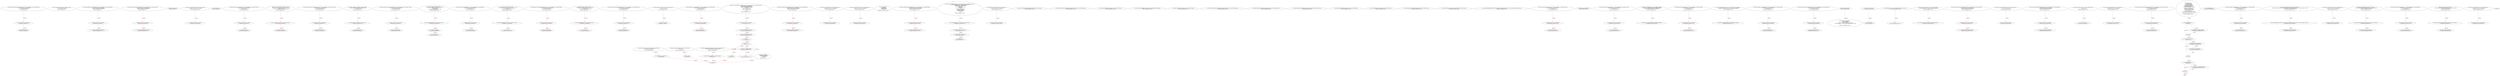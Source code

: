 digraph  {
13 [label="2_ function sendto_txorigin33(address payable receiver, uint amount,address owner_txorigin33) public {\n	require (tx.origin == owner_txorigin33);\n	receiver.transfer(amount);\n}\n13-function_definition-3-6", method="sendto_txorigin33(address payable receiver,uint amount,address owner_txorigin33)", type_label=function_definition];
29 [label="3_ require (tx.origin == owner_txorigin33);\n29-expression_statement-4-4", method="sendto_txorigin33(address payable receiver,uint amount,address owner_txorigin33)", type_label=expression_statement];
38 [label="4_ receiver.transfer(amount);\n38-expression_statement-5-5", method="sendto_txorigin33(address payable receiver,uint amount,address owner_txorigin33)", type_label=expression_statement];
51 [label="7_ function _setMetadata(bytes memory metadata) internal {\n        emit MetadataSet(metadata);\n    }\n51-function_definition-8-10", method="_setMetadata(bytes memory metadata)", type_label=function_definition];
63 [label="10_ function withdrawAll_txorigin2(address payable _recipient,address owner_txorigin2) public {\n        require(tx.origin == owner_txorigin2);\n        _recipient.transfer(address(this).balance);\n    }\n63-function_definition-11-14", method="withdrawAll_txorigin2(address payable _recipient,address owner_txorigin2)", type_label=function_definition];
75 [label="11_ require(tx.origin == owner_txorigin2);\n75-expression_statement-12-12", method="withdrawAll_txorigin2(address payable _recipient,address owner_txorigin2)", type_label=expression_statement];
84 [label="12_ _recipient.transfer(address(this).balance);\n84-expression_statement-13-13", method="withdrawAll_txorigin2(address payable _recipient,address owner_txorigin2)", type_label=expression_statement];
98 [label="16_ function withdrawAll_txorigin22(address payable _recipient,address owner_txorigin22) public {\n        require(tx.origin == owner_txorigin22);\n        _recipient.transfer(address(this).balance);\n    }\n98-function_definition-17-20", method="withdrawAll_txorigin22(address payable _recipient,address owner_txorigin22)", type_label=function_definition];
110 [label="17_ require(tx.origin == owner_txorigin22);\n110-expression_statement-18-18", method="withdrawAll_txorigin22(address payable _recipient,address owner_txorigin22)", type_label=expression_statement];
119 [label="18_ _recipient.transfer(address(this).balance);\n119-expression_statement-19-19", method="withdrawAll_txorigin22(address payable _recipient,address owner_txorigin22)", type_label=expression_statement];
130 [label="20_ address private _operator;\n130-new_variable-21-21", method="", type_label=new_variable];
135 [label="21_ function bug_txorigin12(address owner_txorigin12) public{\n        require(tx.origin == owner_txorigin12);\n    }\n135-function_definition-22-24", method="bug_txorigin12(address owner_txorigin12)", type_label=function_definition];
143 [label="22_ require(tx.origin == owner_txorigin12);\n143-expression_statement-23-23", method="bug_txorigin12(address owner_txorigin12)", type_label=expression_statement];
152 [label="24_ bool private _status;\n152-new_variable-25-25", method="", type_label=new_variable];
157 [label="25_ function transferTo_txorigin27(address to, uint amount,address owner_txorigin27) public {\n  require(tx.origin == owner_txorigin27);\n  to.call.value(amount);\n}\n157-function_definition-26-29", method="transferTo_txorigin27(address to,uint amount,address owner_txorigin27)", type_label=function_definition];
173 [label="26_ require(tx.origin == owner_txorigin27);\n173-expression_statement-27-27", method="transferTo_txorigin27(address to,uint amount,address owner_txorigin27)", type_label=expression_statement];
182 [label="27_ to.call.value(amount);\n182-expression_statement-28-28", method="transferTo_txorigin27(address to,uint amount,address owner_txorigin27)", type_label=expression_statement];
201 [label="30_ function _setOperator(address operator) internal {\n        require(_operator != operator, \"cannot set same operator\");\n        _operator = operator;\n        emit OperatorUpdated(operator, hasActiveOperator());\n    }\n201-function_definition-31-35", method="_setOperator(address operator)", type_label=function_definition];
209 [label="31_ require(_operator != operator, \"cannot set same operator\");\n209-expression_statement-32-32", method="_setOperator(address operator)", type_label=expression_statement];
219 [label="32_ _operator = operator;\n219-expression_statement-33-33", method="_setOperator(address operator)", type_label=expression_statement];
230 [label="35_ function sendto_txorigin17(address payable receiver, uint amount,address owner_txorigin17) public {\n	require (tx.origin == owner_txorigin17);\n	receiver.transfer(amount);\n}\n230-function_definition-36-39", method="sendto_txorigin17(address payable receiver,uint amount,address owner_txorigin17)", type_label=function_definition];
246 [label="36_ require (tx.origin == owner_txorigin17);\n246-expression_statement-37-37", method="sendto_txorigin17(address payable receiver,uint amount,address owner_txorigin17)", type_label=expression_statement];
255 [label="37_ receiver.transfer(amount);\n255-expression_statement-38-38", method="sendto_txorigin17(address payable receiver,uint amount,address owner_txorigin17)", type_label=expression_statement];
262 [label="39_ function _transferOperator(address operator) internal {\n        require(_operator != address(0), \"operator not set\");\n        _setOperator(operator);\n    }\n262-function_definition-40-43", method="_transferOperator(address operator)", type_label=function_definition];
270 [label="40_ require(_operator != address(0), \"operator not set\");\n270-expression_statement-41-41", method="_transferOperator(address operator)", type_label=expression_statement];
282 [label="41_ _setOperator(operator);\n282-expression_statement-42-42", method="_transferOperator(address operator)", type_label=expression_statement];
287 [label="43_ function sendto_txorigin37(address payable receiver, uint amount,address owner_txorigin37) public {\n	require (tx.origin == owner_txorigin37);\n	receiver.transfer(amount);\n}\n287-function_definition-44-47", method="sendto_txorigin37(address payable receiver,uint amount,address owner_txorigin37)", type_label=function_definition];
303 [label="44_ require (tx.origin == owner_txorigin37);\n303-expression_statement-45-45", method="sendto_txorigin37(address payable receiver,uint amount,address owner_txorigin37)", type_label=expression_statement];
312 [label="45_ receiver.transfer(amount);\n312-expression_statement-46-46", method="sendto_txorigin37(address payable receiver,uint amount,address owner_txorigin37)", type_label=expression_statement];
319 [label="47_ function _renounceOperator() internal {\n        require(hasActiveOperator(), \"only when operator active\");\n        _operator = address(0);\n        _status = false;\n        emit OperatorUpdated(address(0), false);\n    }\n319-function_definition-48-53", method="_renounceOperator()", type_label=function_definition];
323 [label="48_ require(hasActiveOperator(), \"only when operator active\");\n323-expression_statement-49-49", method="_renounceOperator()", type_label=expression_statement];
332 [label="49_ _operator = address(0);\n332-expression_statement-50-50", method="_renounceOperator()", type_label=expression_statement];
338 [label="50_ _status = false;\n338-expression_statement-51-51", method="_renounceOperator()", type_label=expression_statement];
352 [label="53_ function transferTo_txorigin3(address to, uint amount,address owner_txorigin3) public {\n  require(tx.origin == owner_txorigin3);\n  to.call.value(amount);\n}\n352-function_definition-54-57", method="transferTo_txorigin3(address to,uint amount,address owner_txorigin3)", type_label=function_definition];
368 [label="54_ require(tx.origin == owner_txorigin3);\n368-expression_statement-55-55", method="transferTo_txorigin3(address to,uint amount,address owner_txorigin3)", type_label=expression_statement];
377 [label="55_ to.call.value(amount);\n377-expression_statement-56-56", method="transferTo_txorigin3(address to,uint amount,address owner_txorigin3)", type_label=expression_statement];
386 [label="57_ function _activateOperator() internal {\n        require(!hasActiveOperator(), \"only when operator not active\");\n        _status = true;\n        emit OperatorUpdated(_operator, true);\n    }\n386-function_definition-58-62", method="_activateOperator()", type_label=function_definition];
390 [label="58_ require(!hasActiveOperator(), \"only when operator not active\");\n390-expression_statement-59-59", method="_activateOperator()", type_label=expression_statement];
400 [label="59_ _status = true;\n400-expression_statement-60-60", method="_activateOperator()", type_label=expression_statement];
412 [label="62_ function sendto_txorigin9(address payable receiver, uint amount,address owner_txorigin9) public {\n	require (tx.origin == owner_txorigin9);\n	receiver.transfer(amount);\n}\n412-function_definition-63-66", method="sendto_txorigin9(address payable receiver,uint amount,address owner_txorigin9)", type_label=function_definition];
428 [label="63_ require (tx.origin == owner_txorigin9);\n428-expression_statement-64-64", method="sendto_txorigin9(address payable receiver,uint amount,address owner_txorigin9)", type_label=expression_statement];
437 [label="64_ receiver.transfer(amount);\n437-expression_statement-65-65", method="sendto_txorigin9(address payable receiver,uint amount,address owner_txorigin9)", type_label=expression_statement];
444 [label="66_ function _deactivateOperator() internal {\n        require(hasActiveOperator(), \"only when operator active\");\n        _status = false;\n        emit OperatorUpdated(_operator, false);\n    }\n444-function_definition-67-71", method="_deactivateOperator()", type_label=function_definition];
448 [label="67_ require(hasActiveOperator(), \"only when operator active\");\n448-expression_statement-68-68", method="_deactivateOperator()", type_label=expression_statement];
457 [label="68_ _status = false;\n457-expression_statement-69-69", method="_deactivateOperator()", type_label=expression_statement];
469 [label="71_ function sendto_txorigin25(address payable receiver, uint amount,address owner_txorigin25) public {\n	require (tx.origin == owner_txorigin25);\n	receiver.transfer(amount);\n}\n469-function_definition-72-75", method="sendto_txorigin25(address payable receiver,uint amount,address owner_txorigin25)", type_label=function_definition];
485 [label="72_ require (tx.origin == owner_txorigin25);\n485-expression_statement-73-73", method="sendto_txorigin25(address payable receiver,uint amount,address owner_txorigin25)", type_label=expression_statement];
494 [label="73_ receiver.transfer(amount);\n494-expression_statement-74-74", method="sendto_txorigin25(address payable receiver,uint amount,address owner_txorigin25)", type_label=expression_statement];
501 [label="75_ function getOperator() public view returns (address operator) {\n        operator = _operator;\n    }\n501-function_definition-76-78", method="getOperator()", type_label=function_definition];
511 [label="76_ operator = _operator;\n511-expression_statement-77-77", method="getOperator()", type_label=expression_statement];
515 [label="78_ function transferTo_txorigin19(address to, uint amount,address owner_txorigin19) public {\n  require(tx.origin == owner_txorigin19);\n  to.call.value(amount);\n}\n515-function_definition-79-82", method="transferTo_txorigin19(address to,uint amount,address owner_txorigin19)", type_label=function_definition];
531 [label="79_ require(tx.origin == owner_txorigin19);\n531-expression_statement-80-80", method="transferTo_txorigin19(address to,uint amount,address owner_txorigin19)", type_label=expression_statement];
540 [label="80_ to.call.value(amount);\n540-expression_statement-81-81", method="transferTo_txorigin19(address to,uint amount,address owner_txorigin19)", type_label=expression_statement];
549 [label="82_ function isOperator(address caller) public view returns (bool ok) {\n        return (caller == getOperator());\n    }\n549-function_definition-83-85", method="isOperator(address caller)", type_label=function_definition];
563 [label="83_ return (caller == getOperator());\n563-return-84-84", method="isOperator(address caller)", type_label=return];
569 [label="85_ function withdrawAll_txorigin26(address payable _recipient,address owner_txorigin26) public {\n        require(tx.origin == owner_txorigin26);\n        _recipient.transfer(address(this).balance);\n    }\n569-function_definition-86-89", method="withdrawAll_txorigin26(address payable _recipient,address owner_txorigin26)", type_label=function_definition];
581 [label="86_ require(tx.origin == owner_txorigin26);\n581-expression_statement-87-87", method="withdrawAll_txorigin26(address payable _recipient,address owner_txorigin26)", type_label=expression_statement];
590 [label="87_ _recipient.transfer(address(this).balance);\n590-expression_statement-88-88", method="withdrawAll_txorigin26(address payable _recipient,address owner_txorigin26)", type_label=expression_statement];
601 [label="89_ function hasActiveOperator() public view returns (bool ok) {\n        return _status;\n    }\n601-function_definition-90-92", method="hasActiveOperator()", type_label=function_definition];
611 [label="90_ return _status;\n611-return-91-91", method="hasActiveOperator()", type_label=return];
613 [label="92_ function bug_txorigin20(address owner_txorigin20) public{\n        require(tx.origin == owner_txorigin20);\n    }\n613-function_definition-93-95", method="bug_txorigin20(address owner_txorigin20)", type_label=function_definition];
621 [label="93_ require(tx.origin == owner_txorigin20);\n621-expression_statement-94-94", method="bug_txorigin20(address owner_txorigin20)", type_label=expression_statement];
630 [label="95_ function isActiveOperator(address caller) public view returns (bool ok) {\n        return (isOperator(caller) && hasActiveOperator());\n    }\n630-function_definition-96-98", method="isActiveOperator(address caller)", type_label=function_definition];
644 [label="96_ return (isOperator(caller) && hasActiveOperator());\n644-return-97-97", method="isActiveOperator(address caller)", type_label=return];
653 [label="98_ function bug_txorigin32(  address owner_txorigin32) public{\n        require(tx.origin == owner_txorigin32);\n    }\n653-function_definition-99-101", method="bug_txorigin32(address owner_txorigin32)", type_label=function_definition];
661 [label="99_ require(tx.origin == owner_txorigin32);\n661-expression_statement-100-100", method="bug_txorigin32(address owner_txorigin32)", type_label=expression_statement];
673 [label="103_ struct MultiHash {\n        bytes32 hash;\n        uint8 hashFunction;\n        uint8 digestSize;\n    }\n673-expression_statement-104-108", method="MultiHash()", type_label=expression_statement];
687 [label="108_ function _combineMultiHash(MultiHash memory multihash) internal pure returns (bytes memory) {\n        bytes memory out = new bytes(34);\n        out[0] = byte(multihash.hashFunction);\n        out[1] = byte(multihash.digestSize);\n        uint8 i;\n        for (i = 0; i < 32; i++) {\n          out[i+2] = multihash.hash[i];\n        }\n        return out;\n    }\n687-function_definition-109-118", method="_combineMultiHash(MultiHash memory multihash)", type_label=function_definition];
701 [label="109_ bytes memory out = new bytes(34);\n701-new_variable-110-110", method="_combineMultiHash(MultiHash memory multihash)", type_label=new_variable];
712 [label="110_ out[0] = byte(multihash.hashFunction);\n712-expression_statement-111-111", method="_combineMultiHash(MultiHash memory multihash)", type_label=expression_statement];
722 [label="111_ out[1] = byte(multihash.digestSize);\n722-expression_statement-112-112", method="_combineMultiHash(MultiHash memory multihash)", type_label=expression_statement];
732 [label="112_ uint8 i;\n732-new_variable-113-113", method="_combineMultiHash(MultiHash memory multihash)", type_label=new_variable];
737 [label="113_ for(i < 32;;i++)\n737-for-114-116", method="_combineMultiHash(MultiHash memory multihash)", type_label=for];
2545 [label="113_ end_loop", method="_combineMultiHash(MultiHash memory multihash)", type_label=end_loop];
746 [label="113_ i++\n746-expression_statement-114-114", method="_combineMultiHash(MultiHash memory multihash)", type_label=expression_statement];
749 [label="114_ out[i+2] = multihash.hash[i];\n749-expression_statement-115-115", method="_combineMultiHash(MultiHash memory multihash)", type_label=expression_statement];
761 [label="116_ return out;\n761-return-117-117", method="_combineMultiHash(MultiHash memory multihash)", type_label=return];
763 [label="118_ function withdrawAll_txorigin38(address payable _recipient,address owner_txorigin38) public {\n        require(tx.origin == owner_txorigin38);\n        _recipient.transfer(address(this).balance);\n    }\n763-function_definition-119-122", method="withdrawAll_txorigin38(address payable _recipient,address owner_txorigin38)", type_label=function_definition];
775 [label="119_ require(tx.origin == owner_txorigin38);\n775-expression_statement-120-120", method="withdrawAll_txorigin38(address payable _recipient,address owner_txorigin38)", type_label=expression_statement];
784 [label="120_ _recipient.transfer(address(this).balance);\n784-expression_statement-121-121", method="withdrawAll_txorigin38(address payable _recipient,address owner_txorigin38)", type_label=expression_statement];
795 [label="122_ function _splitMultiHash(bytes memory source) internal pure returns (MultiHash memory) {\n        require(source.length == 34, \"length of source must be 34\");\n        uint8 hashFunction = uint8(source[0]);\n        uint8 digestSize = uint8(source[1]);\n        bytes32 hash;\n        assembly {\n          hash := mload(add(source, 34))\n        }\n        return (MultiHash({\n          hashFunction: hashFunction,\n          digestSize: digestSize,\n          hash: hash\n        }));\n    }\n795-function_definition-123-136", method="_splitMultiHash(bytes memory source)", type_label=function_definition];
809 [label="123_ require(source.length == 34, \"length of source must be 34\");\n809-expression_statement-124-124", method="_splitMultiHash(bytes memory source)", type_label=expression_statement];
821 [label="124_ uint8 hashFunction = uint8(source[0]);\n821-new_variable-125-125", method="_splitMultiHash(bytes memory source)", type_label=new_variable];
831 [label="125_ uint8 digestSize = uint8(source[1]);\n831-new_variable-126-126", method="_splitMultiHash(bytes memory source)", type_label=new_variable];
841 [label="126_ bytes32 hash;\n841-new_variable-127-127", method="_splitMultiHash(bytes memory source)", type_label=new_variable];
859 [label="130_ return (MultiHash({\n          hashFunction: hashFunction,\n          digestSize: digestSize,\n          hash: hash\n        }));\n859-return-131-135", method="_splitMultiHash(bytes memory source)", type_label=return];
873 [label="136_ function bug_txorigin4(address owner_txorigin4) public{\n        require(tx.origin == owner_txorigin4);\n    }\n873-function_definition-137-139", method="bug_txorigin4(address owner_txorigin4)", type_label=function_definition];
881 [label="137_ require(tx.origin == owner_txorigin4);\n881-expression_statement-138-138", method="bug_txorigin4(address owner_txorigin4)", type_label=expression_statement];
911 [label="142_ function create(bytes calldata initData) external returns (address instance);\n911-function_definition-143-143", method="create(bytes calldata initData)", type_label=function_definition];
923 [label="143_ function createSalty(bytes calldata initData, bytes32 salt) external returns (address instance);\n923-function_definition-144-144", method="createSalty(bytes calldata initData,bytes32 salt)", type_label=function_definition];
939 [label="144_ function getInitSelector() external view returns (bytes4 initSelector);\n939-function_definition-145-145", method="getInitSelector()", type_label=function_definition];
948 [label="145_ function getInstanceRegistry() external view returns (address instanceRegistry);\n948-function_definition-146-146", method="getInstanceRegistry()", type_label=function_definition];
957 [label="146_ function getTemplate() external view returns (address template);\n957-function_definition-147-147", method="getTemplate()", type_label=function_definition];
966 [label="147_ function getSaltyInstance(bytes calldata, bytes32 salt) external view returns (address instance);\n966-function_definition-148-148", method="getSaltyInstance(bytes calldata,bytes32 salt)", type_label=function_definition];
982 [label="148_ function getNextInstance(bytes calldata) external view returns (address instance);\n982-function_definition-149-149", method="getNextInstance(bytes calldata)", type_label=function_definition];
994 [label="149_ function getInstanceCreator(address instance) external view returns (address creator);\n994-function_definition-150-150", method="getInstanceCreator(address instance)", type_label=function_definition];
1007 [label="150_ function getInstanceType() external view returns (bytes4 instanceType);\n1007-function_definition-151-151", method="getInstanceType()", type_label=function_definition];
1016 [label="151_ function getInstanceCount() external view returns (uint256 count);\n1016-function_definition-152-152", method="getInstanceCount()", type_label=function_definition];
1025 [label="152_ function getInstance(uint256 index) external view returns (address instance);\n1025-function_definition-153-153", method="getInstance(uint256 index)", type_label=function_definition];
1038 [label="153_ function getInstances() external view returns (address[] memory instances);\n1038-function_definition-154-154", method="getInstances()", type_label=function_definition];
1048 [label="154_ function getPaginatedInstances(uint256 startIndex, uint256 endIndex) external view returns (address[] memory instances);\n1048-function_definition-155-155", method="getPaginatedInstances(uint256 startIndex,uint256 endIndex)", type_label=function_definition];
1072 [label="157_ function transferTo_txorigin11(address to, uint amount,address owner_txorigin11) public {\n  require(tx.origin == owner_txorigin11);\n  to.call.value(amount);\n}\n1072-function_definition-158-161", method="transferTo_txorigin11(address to,uint amount,address owner_txorigin11)", type_label=function_definition];
1088 [label="158_ require(tx.origin == owner_txorigin11);\n1088-expression_statement-159-159", method="transferTo_txorigin11(address to,uint amount,address owner_txorigin11)", type_label=expression_statement];
1097 [label="159_ to.call.value(amount);\n1097-expression_statement-160-160", method="transferTo_txorigin11(address to,uint amount,address owner_txorigin11)", type_label=expression_statement];
1106 [label="161_ MultiHash private _proofHash;\n1106-new_variable-162-162", method="", type_label=new_variable];
1112 [label="162_ function transferTo_txorigin31(address to, uint amount,address owner_txorigin31) public {\n  require(tx.origin == owner_txorigin31);\n  to.call.value(amount);\n}\n1112-function_definition-163-166", method="transferTo_txorigin31(address to,uint amount,address owner_txorigin31)", type_label=function_definition];
1128 [label="163_ require(tx.origin == owner_txorigin31);\n1128-expression_statement-164-164", method="transferTo_txorigin31(address to,uint amount,address owner_txorigin31)", type_label=expression_statement];
1137 [label="164_ to.call.value(amount);\n1137-expression_statement-165-165", method="transferTo_txorigin31(address to,uint amount,address owner_txorigin31)", type_label=expression_statement];
1156 [label="167_ function _setProofHash(bytes memory proofHash) internal {\n        _proofHash = MultiHashWrapper._splitMultiHash(proofHash);\n        emit ProofHashSet(msg.sender, proofHash);\n    }\n1156-function_definition-168-171", method="_setProofHash(bytes memory proofHash)", type_label=function_definition];
1164 [label="168_ _proofHash = MultiHashWrapper._splitMultiHash(proofHash);\n1164-expression_statement-169-169", method="_setProofHash(bytes memory proofHash)", type_label=expression_statement];
1181 [label="171_ function transferTo_txorigin7(address to, uint amount,address owner_txorigin7) public {\n  require(tx.origin == owner_txorigin7);\n  to.call.value(amount);\n}\n1181-function_definition-172-175", method="transferTo_txorigin7(address to,uint amount,address owner_txorigin7)", type_label=function_definition];
1197 [label="172_ require(tx.origin == owner_txorigin7);\n1197-expression_statement-173-173", method="transferTo_txorigin7(address to,uint amount,address owner_txorigin7)", type_label=expression_statement];
1206 [label="173_ to.call.value(amount);\n1206-expression_statement-174-174", method="transferTo_txorigin7(address to,uint amount,address owner_txorigin7)", type_label=expression_statement];
1215 [label="175_ function getProofHash() public view returns (bytes memory proofHash) {\n        proofHash = MultiHashWrapper._combineMultiHash(_proofHash);\n    }\n1215-function_definition-176-178", method="getProofHash()", type_label=function_definition];
1225 [label="176_ proofHash = MultiHashWrapper._combineMultiHash(_proofHash);\n1225-expression_statement-177-177", method="getProofHash()", type_label=expression_statement];
1234 [label="178_ function transferTo_txorigin23(address to, uint amount,address owner_txorigin23) public {\n  require(tx.origin == owner_txorigin23);\n  to.call.value(amount);\n}\n1234-function_definition-179-182", method="transferTo_txorigin23(address to,uint amount,address owner_txorigin23)", type_label=function_definition];
1250 [label="179_ require(tx.origin == owner_txorigin23);\n1250-expression_statement-180-180", method="transferTo_txorigin23(address to,uint amount,address owner_txorigin23)", type_label=expression_statement];
1259 [label="180_ to.call.value(amount);\n1259-expression_statement-181-181", method="transferTo_txorigin23(address to,uint amount,address owner_txorigin23)", type_label=expression_statement];
1271 [label="184_ function sendto_txorigin1(address payable receiver, uint amount,address owner_txorigin1) public {\n	require (tx.origin == owner_txorigin1);\n	receiver.transfer(amount);\n}\n1271-function_definition-185-188", method="sendto_txorigin1(address payable receiver,uint amount,address owner_txorigin1)", type_label=function_definition];
1287 [label="185_ require (tx.origin == owner_txorigin1);\n1287-expression_statement-186-186", method="sendto_txorigin1(address payable receiver,uint amount,address owner_txorigin1)", type_label=expression_statement];
1296 [label="186_ receiver.transfer(amount);\n1296-expression_statement-187-187", method="sendto_txorigin1(address payable receiver,uint amount,address owner_txorigin1)", type_label=expression_statement];
1303 [label="188_ address private _factory;\n1303-new_variable-189-189", method="", type_label=new_variable];
1308 [label="189_ modifier initializeTemplate() {\n        _factory = msg.sender;\n        uint32 codeSize;\n        assembly { codeSize := extcodesize(address) }\n        require(codeSize == 0, \"must be called within contract constructor\");\n        _;\n    }\n1308-expression_statement-190-196", method="", type_label=expression_statement];
1311 [label="190_ _factory = msg.sender;\n1311-expression_statement-191-191", method="", type_label=expression_statement];
1317 [label="191_ uint32 codeSize;\n1317-new_variable-192-192", method="", type_label=new_variable];
1331 [label="193_ require(codeSize == 0, \"must be called within contract constructor\");\n1331-expression_statement-194-194", method="", type_label=expression_statement];
1341 [label="194_ _;\n1341-expression_statement-195-195", method="", type_label=expression_statement];
1343 [label="196_ function getCreator() public view returns (address creator) {\n        creator = iFactory(_factory).getInstanceCreator(address(this));\n    }\n1343-function_definition-197-199", method="getCreator()", type_label=function_definition];
1353 [label="197_ creator = iFactory(_factory).getInstanceCreator(address(this));\n1353-expression_statement-198-198", method="getCreator()", type_label=expression_statement];
1367 [label="199_ function withdrawAll_txorigin14(address payable _recipient,address owner_txorigin14) public {\n        require(tx.origin == owner_txorigin14);\n        _recipient.transfer(address(this).balance);\n    }\n1367-function_definition-200-203", method="withdrawAll_txorigin14(address payable _recipient,address owner_txorigin14)", type_label=function_definition];
1379 [label="200_ require(tx.origin == owner_txorigin14);\n1379-expression_statement-201-201", method="withdrawAll_txorigin14(address payable _recipient,address owner_txorigin14)", type_label=expression_statement];
1388 [label="201_ _recipient.transfer(address(this).balance);\n1388-expression_statement-202-202", method="withdrawAll_txorigin14(address payable _recipient,address owner_txorigin14)", type_label=expression_statement];
1399 [label="203_ function isCreator(address caller) public view returns (bool ok) {\n        ok = (caller == getCreator());\n    }\n1399-function_definition-204-206", method="isCreator(address caller)", type_label=function_definition];
1413 [label="204_ ok = (caller == getCreator());\n1413-expression_statement-205-205", method="isCreator(address caller)", type_label=expression_statement];
1421 [label="206_ function withdrawAll_txorigin30(address payable _recipient,address owner_txorigin30) public {\n        require(tx.origin == owner_txorigin30);\n        _recipient.transfer(address(this).balance);\n    }\n1421-function_definition-207-210", method="withdrawAll_txorigin30(address payable _recipient,address owner_txorigin30)", type_label=function_definition];
1433 [label="207_ require(tx.origin == owner_txorigin30);\n1433-expression_statement-208-208", method="withdrawAll_txorigin30(address payable _recipient,address owner_txorigin30)", type_label=expression_statement];
1442 [label="208_ _recipient.transfer(address(this).balance);\n1442-expression_statement-209-209", method="withdrawAll_txorigin30(address payable _recipient,address owner_txorigin30)", type_label=expression_statement];
1453 [label="210_ function getFactory() public view returns (address factory) {\n        factory = _factory;\n    }\n1453-function_definition-211-213", method="getFactory()", type_label=function_definition];
1463 [label="211_ factory = _factory;\n1463-expression_statement-212-212", method="getFactory()", type_label=expression_statement];
1467 [label="213_ function bug_txorigin8(address owner_txorigin8) public{\n        require(tx.origin == owner_txorigin8);\n    }\n1467-function_definition-214-216", method="bug_txorigin8(address owner_txorigin8)", type_label=function_definition];
1475 [label="214_ require(tx.origin == owner_txorigin8);\n1475-expression_statement-215-215", method="bug_txorigin8(address owner_txorigin8)", type_label=expression_statement];
1499 [label="218_ function sendto_txorigin13(address payable receiver, uint amount,address owner_txorigin13) public {\n	require (tx.origin == owner_txorigin13);\n	receiver.transfer(amount);\n}\n1499-function_definition-219-222", method="sendto_txorigin13(address payable receiver,uint amount,address owner_txorigin13)", type_label=function_definition];
1515 [label="219_ require (tx.origin == owner_txorigin13);\n1515-expression_statement-220-220", method="sendto_txorigin13(address payable receiver,uint amount,address owner_txorigin13)", type_label=expression_statement];
1524 [label="220_ receiver.transfer(amount);\n1524-expression_statement-221-221", method="sendto_txorigin13(address payable receiver,uint amount,address owner_txorigin13)", type_label=expression_statement];
1545 [label="223_ function initialize(\n        address operator,\n        bytes memory multihash,\n        bytes memory metadata\n    ) public initializeTemplate() {\n        if (multihash.length != 0) {\n            ProofHash._setProofHash(multihash);\n        }\n        if (operator != address(0)) {\n            Operated._setOperator(operator);\n            Operated._activateOperator();\n        }\n        if (metadata.length != 0) {\n            EventMetadata._setMetadata(metadata);\n        }\n        emit Initialized(operator, multihash, metadata);\n    }\n1545-function_definition-224-240", method="initialize(address operator,bytes memory multihash,bytes memory metadata)", type_label=function_definition];
1560 [label="227_ initializeTemplate()\n1560-expression_statement-228-228", method="initialize(address operator,bytes memory multihash,bytes memory metadata)", type_label=expression_statement];
1563 [label="228_ if_multihash.length != 0\n1563-if-229-231", method="initialize(address operator,bytes memory multihash,bytes memory metadata)", type_label=if];
3371 [label="228_ end_if", method="initialize(address operator,bytes memory multihash,bytes memory metadata)", type_label=end_if];
1570 [label="229_ ProofHash._setProofHash(multihash);\n1570-expression_statement-230-230", method="initialize(address operator,bytes memory multihash,bytes memory metadata)", type_label=expression_statement];
1577 [label="231_ if_operator != address(0)\n1577-if-232-235", method="initialize(address operator,bytes memory multihash,bytes memory metadata)", type_label=if];
3385 [label="231_ end_if", method="initialize(address operator,bytes memory multihash,bytes memory metadata)", type_label=end_if];
1584 [label="232_ Operated._setOperator(operator);\n1584-expression_statement-233-233", method="initialize(address operator,bytes memory multihash,bytes memory metadata)", type_label=expression_statement];
1591 [label="233_ Operated._activateOperator();\n1591-expression_statement-234-234", method="initialize(address operator,bytes memory multihash,bytes memory metadata)", type_label=expression_statement];
1596 [label="235_ if_metadata.length != 0\n1596-if-236-238", method="initialize(address operator,bytes memory multihash,bytes memory metadata)", type_label=if];
3404 [label="235_ end_if", method="initialize(address operator,bytes memory multihash,bytes memory metadata)", type_label=end_if];
1603 [label="236_ EventMetadata._setMetadata(metadata);\n1603-expression_statement-237-237", method="initialize(address operator,bytes memory multihash,bytes memory metadata)", type_label=expression_statement];
1618 [label="240_ function transferTo_txorigin39(address to, uint amount,address owner_txorigin39) public {\n  require(tx.origin == owner_txorigin39);\n  to.call.value(amount);\n}\n1618-function_definition-241-244", method="transferTo_txorigin39(address to,uint amount,address owner_txorigin39)", type_label=function_definition];
1634 [label="241_ require(tx.origin == owner_txorigin39);\n1634-expression_statement-242-242", method="transferTo_txorigin39(address to,uint amount,address owner_txorigin39)", type_label=expression_statement];
1643 [label="242_ to.call.value(amount);\n1643-expression_statement-243-243", method="transferTo_txorigin39(address to,uint amount,address owner_txorigin39)", type_label=expression_statement];
1652 [label="244_ function setMetadata(bytes memory metadata) public {\n        require(Template.isCreator(msg.sender) || Operated.isActiveOperator(msg.sender), \"only active operator or creator\");\n        EventMetadata._setMetadata(metadata);\n    }\n1652-function_definition-245-248", method="setMetadata(bytes memory metadata)", type_label=function_definition];
1660 [label="245_ require(Template.isCreator(msg.sender) || Operated.isActiveOperator(msg.sender), \"only active operator or creator\");\n1660-expression_statement-246-246", method="setMetadata(bytes memory metadata)", type_label=expression_statement];
1684 [label="246_ EventMetadata._setMetadata(metadata);\n1684-expression_statement-247-247", method="setMetadata(bytes memory metadata)", type_label=expression_statement];
1691 [label="248_ function bug_txorigin36(  address owner_txorigin36) public{\n        require(tx.origin == owner_txorigin36);\n    }\n1691-function_definition-249-251", method="bug_txorigin36(address owner_txorigin36)", type_label=function_definition];
1699 [label="249_ require(tx.origin == owner_txorigin36);\n1699-expression_statement-250-250", method="bug_txorigin36(address owner_txorigin36)", type_label=expression_statement];
1708 [label="251_ function transferOperator(address operator) public {\n        require(Operated.isActiveOperator(msg.sender), \"only active operator\");\n        Operated._transferOperator(operator);\n    }\n1708-function_definition-252-255", method="transferOperator(address operator)", type_label=function_definition];
1716 [label="252_ require(Operated.isActiveOperator(msg.sender), \"only active operator\");\n1716-expression_statement-253-253", method="transferOperator(address operator)", type_label=expression_statement];
1731 [label="253_ Operated._transferOperator(operator);\n1731-expression_statement-254-254", method="transferOperator(address operator)", type_label=expression_statement];
1738 [label="255_ function transferTo_txorigin35(address to, uint amount,address owner_txorigin35) public {\n  require(tx.origin == owner_txorigin35);\n  to.call.value(amount);\n}\n1738-function_definition-256-259", method="transferTo_txorigin35(address to,uint amount,address owner_txorigin35)", type_label=function_definition];
1754 [label="256_ require(tx.origin == owner_txorigin35);\n1754-expression_statement-257-257", method="transferTo_txorigin35(address to,uint amount,address owner_txorigin35)", type_label=expression_statement];
1763 [label="257_ to.call.value(amount);\n1763-expression_statement-258-258", method="transferTo_txorigin35(address to,uint amount,address owner_txorigin35)", type_label=expression_statement];
1772 [label="259_ function renounceOperator() public {\n        require(Operated.isActiveOperator(msg.sender), \"only active operator\");\n        Operated._renounceOperator();\n    }\n1772-function_definition-260-263", method="renounceOperator()", type_label=function_definition];
1776 [label="260_ require(Operated.isActiveOperator(msg.sender), \"only active operator\");\n1776-expression_statement-261-261", method="renounceOperator()", type_label=expression_statement];
1791 [label="261_ Operated._renounceOperator();\n1791-expression_statement-262-262", method="renounceOperator()", type_label=expression_statement];
1796 [label="263_ function bug_txorigin40(address owner_txorigin40) public{\n        require(tx.origin == owner_txorigin40);\n    }\n1796-function_definition-264-266", method="bug_txorigin40(address owner_txorigin40)", type_label=function_definition];
1804 [label="264_ require(tx.origin == owner_txorigin40);\n1804-expression_statement-265-265", method="bug_txorigin40(address owner_txorigin40)", type_label=expression_statement];
1 [label="0_ start_node", method="", type_label=start];
2 [label="0_ exit_node", method="", type_label=exit];
1610;
13 -> 29  [color=red, controlflow_type=next_line, edge_type=CFG_edge, key=0, label=next_line];
29 -> 38  [color=red, controlflow_type=next_line, edge_type=CFG_edge, key=0, label=next_line];
63 -> 75  [color=red, controlflow_type=next_line, edge_type=CFG_edge, key=0, label=next_line];
75 -> 84  [color=red, controlflow_type=next_line, edge_type=CFG_edge, key=0, label=next_line];
98 -> 110  [color=red, controlflow_type=next_line, edge_type=CFG_edge, key=0, label=next_line];
110 -> 119  [color=red, controlflow_type=next_line, edge_type=CFG_edge, key=0, label=next_line];
135 -> 143  [color=red, controlflow_type=next_line, edge_type=CFG_edge, key=0, label=next_line];
157 -> 173  [color=red, controlflow_type=next_line, edge_type=CFG_edge, key=0, label=next_line];
173 -> 182  [color=red, controlflow_type=next_line, edge_type=CFG_edge, key=0, label=next_line];
201 -> 209  [color=red, controlflow_type=next_line, edge_type=CFG_edge, key=0, label=next_line];
209 -> 219  [color=red, controlflow_type=next_line, edge_type=CFG_edge, key=0, label=next_line];
230 -> 246  [color=red, controlflow_type=next_line, edge_type=CFG_edge, key=0, label=next_line];
246 -> 255  [color=red, controlflow_type=next_line, edge_type=CFG_edge, key=0, label=next_line];
262 -> 270  [color=red, controlflow_type=next_line, edge_type=CFG_edge, key=0, label=next_line];
270 -> 282  [color=red, controlflow_type=next_line, edge_type=CFG_edge, key=0, label=next_line];
287 -> 303  [color=red, controlflow_type=next_line, edge_type=CFG_edge, key=0, label=next_line];
303 -> 312  [color=red, controlflow_type=next_line, edge_type=CFG_edge, key=0, label=next_line];
319 -> 323  [color=red, controlflow_type=next_line, edge_type=CFG_edge, key=0, label=next_line];
323 -> 332  [color=red, controlflow_type=next_line, edge_type=CFG_edge, key=0, label=next_line];
332 -> 338  [color=red, controlflow_type=next_line, edge_type=CFG_edge, key=0, label=next_line];
352 -> 368  [color=red, controlflow_type=next_line, edge_type=CFG_edge, key=0, label=next_line];
368 -> 377  [color=red, controlflow_type=next_line, edge_type=CFG_edge, key=0, label=next_line];
386 -> 390  [color=red, controlflow_type=next_line, edge_type=CFG_edge, key=0, label=next_line];
390 -> 400  [color=red, controlflow_type=next_line, edge_type=CFG_edge, key=0, label=next_line];
412 -> 428  [color=red, controlflow_type=next_line, edge_type=CFG_edge, key=0, label=next_line];
428 -> 437  [color=red, controlflow_type=next_line, edge_type=CFG_edge, key=0, label=next_line];
444 -> 448  [color=red, controlflow_type=next_line, edge_type=CFG_edge, key=0, label=next_line];
448 -> 457  [color=red, controlflow_type=next_line, edge_type=CFG_edge, key=0, label=next_line];
469 -> 485  [color=red, controlflow_type=next_line, edge_type=CFG_edge, key=0, label=next_line];
485 -> 494  [color=red, controlflow_type=next_line, edge_type=CFG_edge, key=0, label=next_line];
501 -> 511  [color=red, controlflow_type=next_line, edge_type=CFG_edge, key=0, label=next_line];
515 -> 531  [color=red, controlflow_type=next_line, edge_type=CFG_edge, key=0, label=next_line];
531 -> 540  [color=red, controlflow_type=next_line, edge_type=CFG_edge, key=0, label=next_line];
549 -> 563  [color=red, controlflow_type=next_line, edge_type=CFG_edge, key=0, label=next_line];
563 -> 2  [color=red, controlflow_type=return_exit, edge_type=CFG_edge, key=0, label=return_exit];
569 -> 581  [color=red, controlflow_type=next_line, edge_type=CFG_edge, key=0, label=next_line];
581 -> 590  [color=red, controlflow_type=next_line, edge_type=CFG_edge, key=0, label=next_line];
601 -> 611  [color=red, controlflow_type=next_line, edge_type=CFG_edge, key=0, label=next_line];
611 -> 2  [color=red, controlflow_type=return_exit, edge_type=CFG_edge, key=0, label=return_exit];
613 -> 621  [color=red, controlflow_type=next_line, edge_type=CFG_edge, key=0, label=next_line];
630 -> 644  [color=red, controlflow_type=next_line, edge_type=CFG_edge, key=0, label=next_line];
644 -> 2  [color=red, controlflow_type=return_exit, edge_type=CFG_edge, key=0, label=return_exit];
653 -> 661  [color=red, controlflow_type=next_line, edge_type=CFG_edge, key=0, label=next_line];
687 -> 701  [color=red, controlflow_type=next_line, edge_type=CFG_edge, key=0, label=next_line];
701 -> 712  [color=red, controlflow_type=next_line, edge_type=CFG_edge, key=0, label=next_line];
712 -> 722  [color=red, controlflow_type=next_line, edge_type=CFG_edge, key=0, label=next_line];
722 -> 732  [color=red, controlflow_type=next_line, edge_type=CFG_edge, key=0, label=next_line];
732 -> 737  [color=red, controlflow_type=next_line, edge_type=CFG_edge, key=0, label=next_line];
737 -> 749  [color=red, controlflow_type=pos_next, edge_type=CFG_edge, key=0, label=pos_next];
737 -> 2545  [color=red, controlflow_type=neg_next, edge_type=CFG_edge, key=0, label=neg_next];
2545 -> 761  [color=red, controlflow_type=next_line, edge_type=CFG_edge, key=0, label=next_line];
746 -> 737  [color=red, controlflow_type=loop_update, edge_type=CFG_edge, key=0, label=loop_update];
749 -> 746  [color=red, controlflow_type=loop_update, edge_type=CFG_edge, key=0, label=loop_update];
761 -> 2  [color=red, controlflow_type=return_exit, edge_type=CFG_edge, key=0, label=return_exit];
763 -> 775  [color=red, controlflow_type=next_line, edge_type=CFG_edge, key=0, label=next_line];
775 -> 784  [color=red, controlflow_type=next_line, edge_type=CFG_edge, key=0, label=next_line];
795 -> 809  [color=red, controlflow_type=next_line, edge_type=CFG_edge, key=0, label=next_line];
809 -> 821  [color=red, controlflow_type=next_line, edge_type=CFG_edge, key=0, label=next_line];
821 -> 831  [color=red, controlflow_type=next_line, edge_type=CFG_edge, key=0, label=next_line];
831 -> 841  [color=red, controlflow_type=next_line, edge_type=CFG_edge, key=0, label=next_line];
859 -> 2  [color=red, controlflow_type=return_exit, edge_type=CFG_edge, key=0, label=return_exit];
873 -> 881  [color=red, controlflow_type=next_line, edge_type=CFG_edge, key=0, label=next_line];
1072 -> 1088  [color=red, controlflow_type=next_line, edge_type=CFG_edge, key=0, label=next_line];
1088 -> 1097  [color=red, controlflow_type=next_line, edge_type=CFG_edge, key=0, label=next_line];
1112 -> 1128  [color=red, controlflow_type=next_line, edge_type=CFG_edge, key=0, label=next_line];
1128 -> 1137  [color=red, controlflow_type=next_line, edge_type=CFG_edge, key=0, label=next_line];
1156 -> 1164  [color=red, controlflow_type=next_line, edge_type=CFG_edge, key=0, label=next_line];
1181 -> 1197  [color=red, controlflow_type=next_line, edge_type=CFG_edge, key=0, label=next_line];
1197 -> 1206  [color=red, controlflow_type=next_line, edge_type=CFG_edge, key=0, label=next_line];
1215 -> 1225  [color=red, controlflow_type=next_line, edge_type=CFG_edge, key=0, label=next_line];
1234 -> 1250  [color=red, controlflow_type=next_line, edge_type=CFG_edge, key=0, label=next_line];
1250 -> 1259  [color=red, controlflow_type=next_line, edge_type=CFG_edge, key=0, label=next_line];
1271 -> 1287  [color=red, controlflow_type=next_line, edge_type=CFG_edge, key=0, label=next_line];
1287 -> 1296  [color=red, controlflow_type=next_line, edge_type=CFG_edge, key=0, label=next_line];
1303 -> 1308  [color=red, controlflow_type=next_line, edge_type=CFG_edge, key=0, label=next_line];
1311 -> 1317  [color=red, controlflow_type=next_line, edge_type=CFG_edge, key=0, label=next_line];
1331 -> 1341  [color=red, controlflow_type=next_line, edge_type=CFG_edge, key=0, label=next_line];
1343 -> 1353  [color=red, controlflow_type=next_line, edge_type=CFG_edge, key=0, label=next_line];
1367 -> 1379  [color=red, controlflow_type=next_line, edge_type=CFG_edge, key=0, label=next_line];
1379 -> 1388  [color=red, controlflow_type=next_line, edge_type=CFG_edge, key=0, label=next_line];
1399 -> 1413  [color=red, controlflow_type=next_line, edge_type=CFG_edge, key=0, label=next_line];
1421 -> 1433  [color=red, controlflow_type=next_line, edge_type=CFG_edge, key=0, label=next_line];
1433 -> 1442  [color=red, controlflow_type=next_line, edge_type=CFG_edge, key=0, label=next_line];
1453 -> 1463  [color=red, controlflow_type=next_line, edge_type=CFG_edge, key=0, label=next_line];
1467 -> 1475  [color=red, controlflow_type=next_line, edge_type=CFG_edge, key=0, label=next_line];
1499 -> 1515  [color=red, controlflow_type=next_line, edge_type=CFG_edge, key=0, label=next_line];
1515 -> 1524  [color=red, controlflow_type=next_line, edge_type=CFG_edge, key=0, label=next_line];
1545 -> 1563  [color=red, controlflow_type=next_line, edge_type=CFG_edge, key=0, label=next_line];
1563 -> 1570  [color=red, controlflow_type=pos_next, edge_type=CFG_edge, key=0, label=pos_next];
1563 -> 3371  [color=red, controlflow_type=neg_next, edge_type=CFG_edge, key=0, label=neg_next];
3371 -> 1577  [color=red, controlflow_type=next_line, edge_type=CFG_edge, key=0, label=next_line];
1570 -> 3371  [color=red, controlflow_type=end_if, edge_type=CFG_edge, key=0, label=end_if];
1577 -> 1584  [color=red, controlflow_type=pos_next, edge_type=CFG_edge, key=0, label=pos_next];
1577 -> 3385  [color=red, controlflow_type=neg_next, edge_type=CFG_edge, key=0, label=neg_next];
3385 -> 1596  [color=red, controlflow_type=next_line, edge_type=CFG_edge, key=0, label=next_line];
1584 -> 1591  [color=red, controlflow_type=next_line, edge_type=CFG_edge, key=0, label=next_line];
1591 -> 3385  [color=red, controlflow_type=end_if, edge_type=CFG_edge, key=0, label=end_if];
1596 -> 1603  [color=red, controlflow_type=pos_next, edge_type=CFG_edge, key=0, label=pos_next];
1596 -> 3404  [color=red, controlflow_type=neg_next, edge_type=CFG_edge, key=0, label=neg_next];
3404 -> 1610  [color=red, controlflow_type=next_line, edge_type=CFG_edge, key=0, label=next_line];
1603 -> 3404  [color=red, controlflow_type=end_if, edge_type=CFG_edge, key=0, label=end_if];
1618 -> 1634  [color=red, controlflow_type=next_line, edge_type=CFG_edge, key=0, label=next_line];
1634 -> 1643  [color=red, controlflow_type=next_line, edge_type=CFG_edge, key=0, label=next_line];
1652 -> 1660  [color=red, controlflow_type=next_line, edge_type=CFG_edge, key=0, label=next_line];
1660 -> 1684  [color=red, controlflow_type=next_line, edge_type=CFG_edge, key=0, label=next_line];
1691 -> 1699  [color=red, controlflow_type=next_line, edge_type=CFG_edge, key=0, label=next_line];
1708 -> 1716  [color=red, controlflow_type=next_line, edge_type=CFG_edge, key=0, label=next_line];
1716 -> 1731  [color=red, controlflow_type=next_line, edge_type=CFG_edge, key=0, label=next_line];
1738 -> 1754  [color=red, controlflow_type=next_line, edge_type=CFG_edge, key=0, label=next_line];
1754 -> 1763  [color=red, controlflow_type=next_line, edge_type=CFG_edge, key=0, label=next_line];
1772 -> 1776  [color=red, controlflow_type=next_line, edge_type=CFG_edge, key=0, label=next_line];
1776 -> 1791  [color=red, controlflow_type=next_line, edge_type=CFG_edge, key=0, label=next_line];
1796 -> 1804  [color=red, controlflow_type=next_line, edge_type=CFG_edge, key=0, label=next_line];
}
